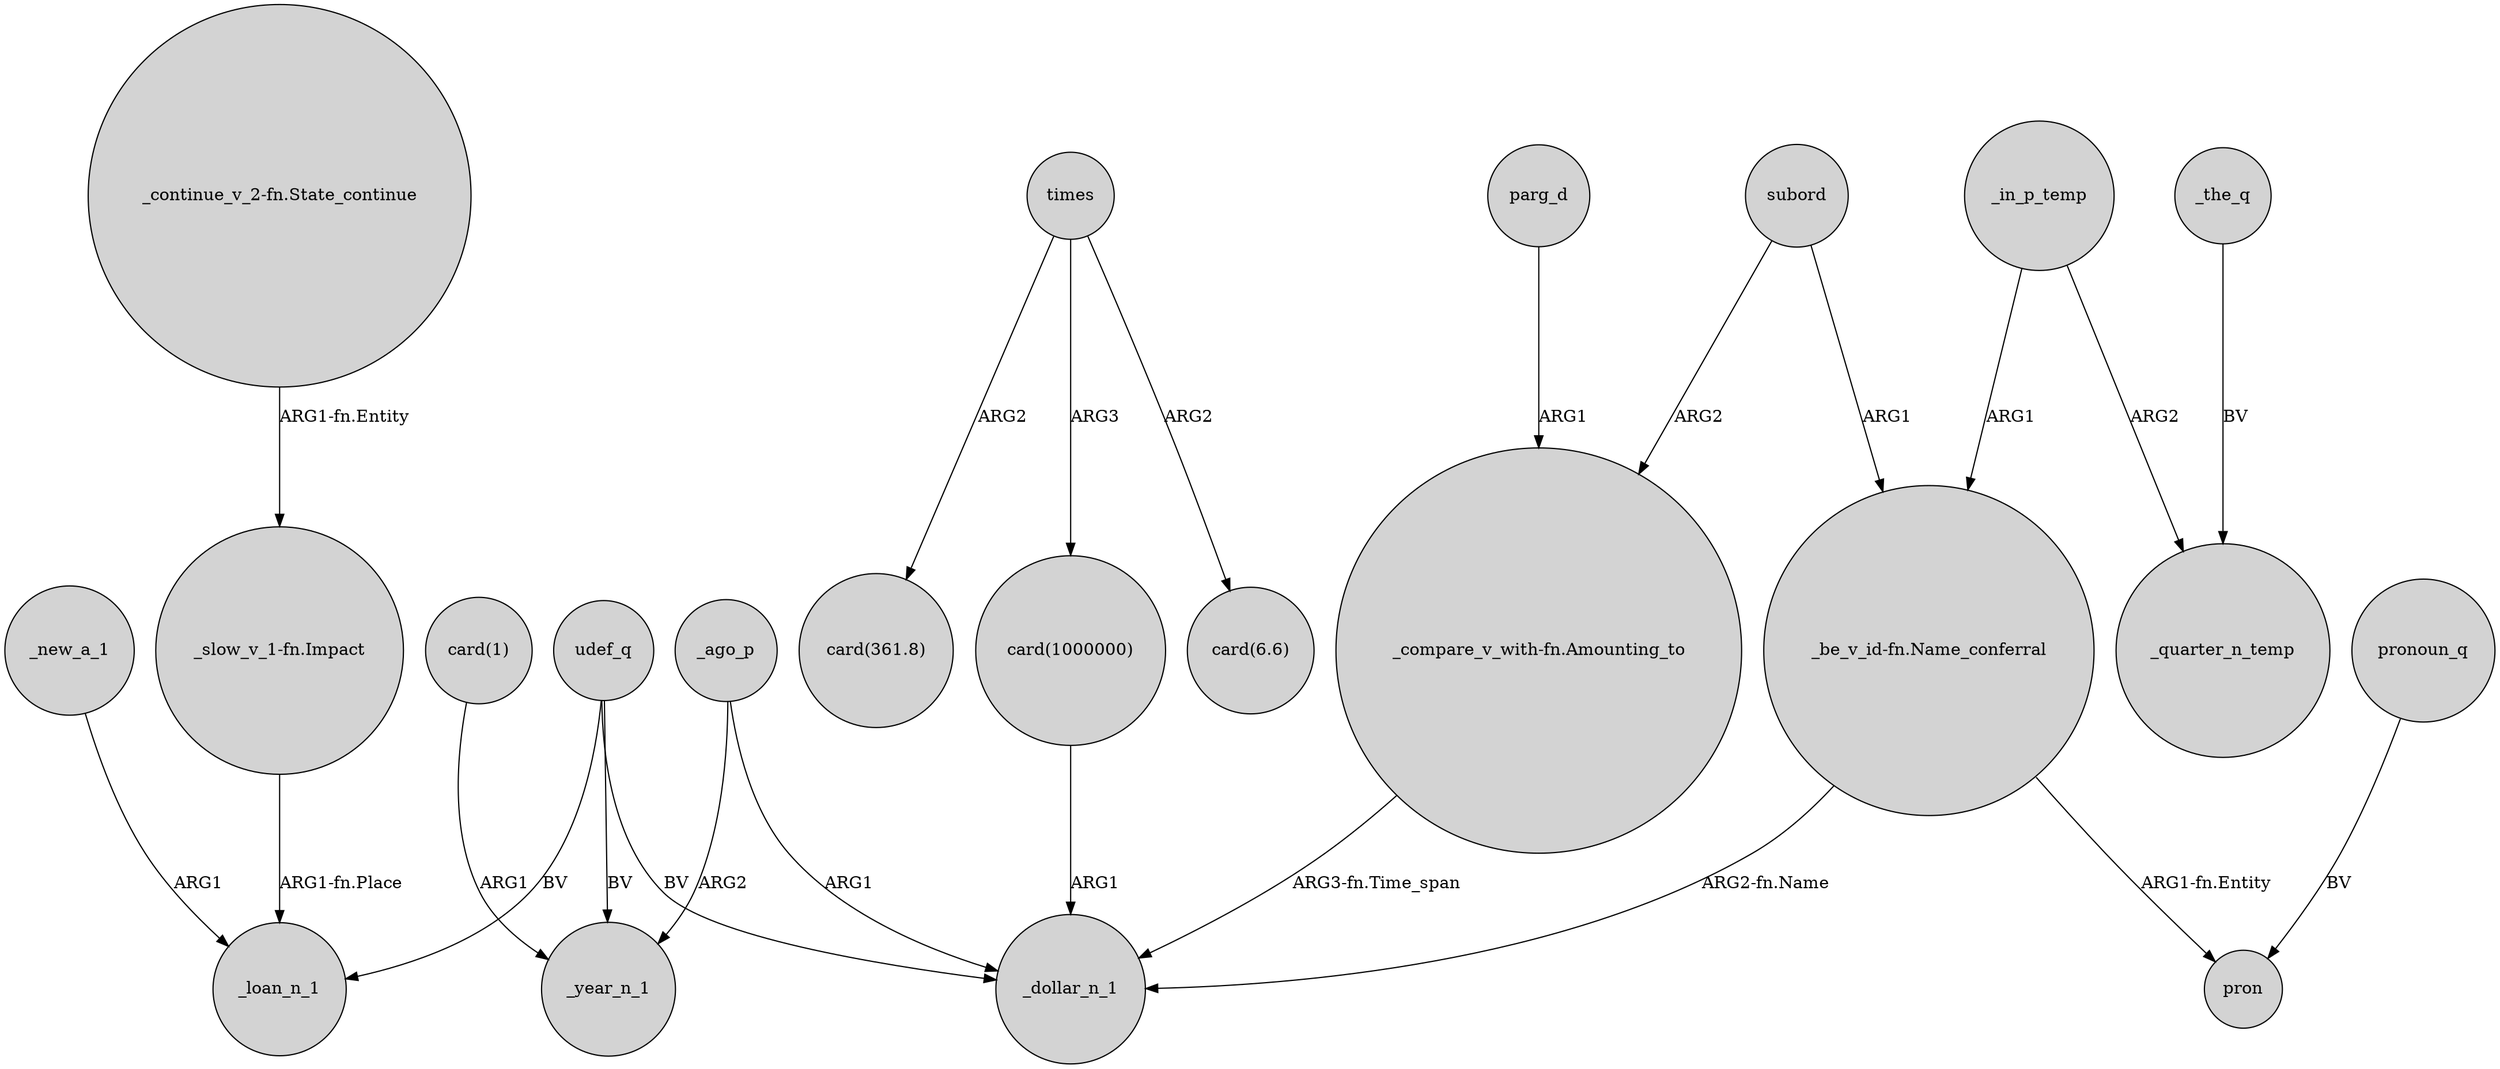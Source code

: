 digraph {
	node [shape=circle style=filled]
	"_continue_v_2-fn.State_continue" -> "_slow_v_1-fn.Impact" [label="ARG1-fn.Entity"]
	_in_p_temp -> _quarter_n_temp [label=ARG2]
	times -> "card(6.6)" [label=ARG2]
	_ago_p -> _dollar_n_1 [label=ARG1]
	"card(1)" -> _year_n_1 [label=ARG1]
	udef_q -> _loan_n_1 [label=BV]
	_the_q -> _quarter_n_temp [label=BV]
	times -> "card(1000000)" [label=ARG3]
	_in_p_temp -> "_be_v_id-fn.Name_conferral" [label=ARG1]
	subord -> "_be_v_id-fn.Name_conferral" [label=ARG1]
	pronoun_q -> pron [label=BV]
	"_compare_v_with-fn.Amounting_to" -> _dollar_n_1 [label="ARG3-fn.Time_span"]
	"_slow_v_1-fn.Impact" -> _loan_n_1 [label="ARG1-fn.Place"]
	times -> "card(361.8)" [label=ARG2]
	udef_q -> _dollar_n_1 [label=BV]
	"card(1000000)" -> _dollar_n_1 [label=ARG1]
	"_be_v_id-fn.Name_conferral" -> pron [label="ARG1-fn.Entity"]
	_ago_p -> _year_n_1 [label=ARG2]
	udef_q -> _year_n_1 [label=BV]
	subord -> "_compare_v_with-fn.Amounting_to" [label=ARG2]
	_new_a_1 -> _loan_n_1 [label=ARG1]
	parg_d -> "_compare_v_with-fn.Amounting_to" [label=ARG1]
	"_be_v_id-fn.Name_conferral" -> _dollar_n_1 [label="ARG2-fn.Name"]
}
